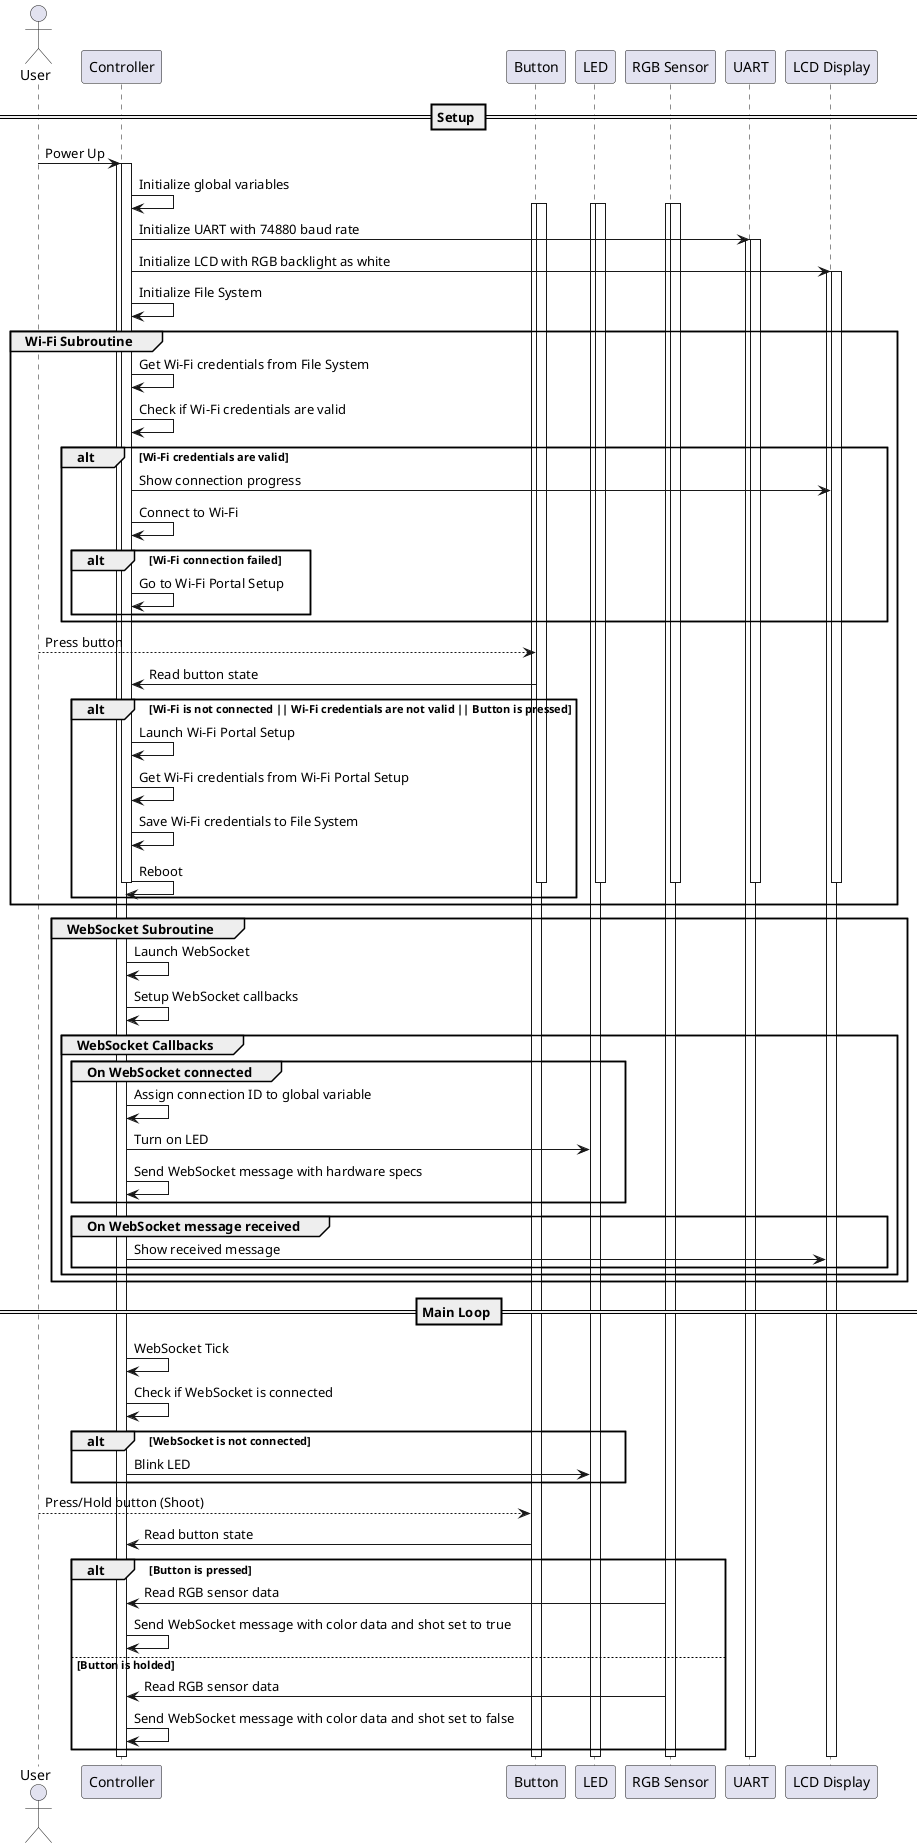 @startuml gun_logic

actor "User" as user
participant "Controller" as controller
participant "Button" as button
participant "LED" as led
participant "RGB Sensor" as rgb_sensor
participant "UART" as uart
participant "LCD Display" as lcd

== Setup ==
user -> controller: Power Up
activate controller
activate controller
controller -> controller: Initialize global variables
activate button
activate button
activate led
activate led
activate rgb_sensor
activate rgb_sensor
controller -> uart: Initialize UART with 74880 baud rate
activate uart
activate uart
controller -> lcd: Initialize LCD with RGB backlight as white
activate lcd
activate lcd
controller -> controller: Initialize File System
group Wi-Fi Subroutine
    controller -> controller: Get Wi-Fi credentials from File System
    controller -> controller: Check if Wi-Fi credentials are valid
    alt Wi-Fi credentials are valid
        controller -> lcd: Show connection progress
        controller -> controller: Connect to Wi-Fi
        alt Wi-Fi connection failed
            controller -> controller: Go to Wi-Fi Portal Setup
        end
    end
    user --> button: Press button
    controller <- button: Read button state
    alt Wi-Fi is not connected || Wi-Fi credentials are not valid || Button is pressed
        controller -> controller: Launch Wi-Fi Portal Setup
        controller -> controller: Get Wi-Fi credentials from Wi-Fi Portal Setup
        controller -> controller: Save Wi-Fi credentials to File System
        controller -> controller: Reboot
        deactivate rgb_sensor
        deactivate led
        deactivate button
        deactivate lcd
        deactivate uart
        deactivate controller
    end
end
group WebSocket Subroutine
    controller -> controller: Launch WebSocket
    controller -> controller: Setup WebSocket callbacks
    group WebSocket Callbacks
        group On WebSocket connected
            controller -> controller: Assign connection ID to global variable
            controller -> led: Turn on LED
            controller -> controller: Send WebSocket message with hardware specs
        end
        group On WebSocket message received
            controller -> lcd: Show received message
        end
    end
end

== Main Loop ==
controller -> controller: WebSocket Tick
controller -> controller: Check if WebSocket is connected
alt WebSocket is not connected
    controller -> led: Blink LED
end
user --> button: Press/Hold button (Shoot)
controller <- button: Read button state
alt Button is pressed
    controller <- rgb_sensor: Read RGB sensor data
    controller -> controller: Send WebSocket message with color data and shot set to true
else Button is holded
    controller <- rgb_sensor: Read RGB sensor data
    controller -> controller: Send WebSocket message with color data and shot set to false
end
deactivate rgb_sensor
deactivate led
deactivate button
deactivate lcd
deactivate uart
deactivate controller

@enduml
